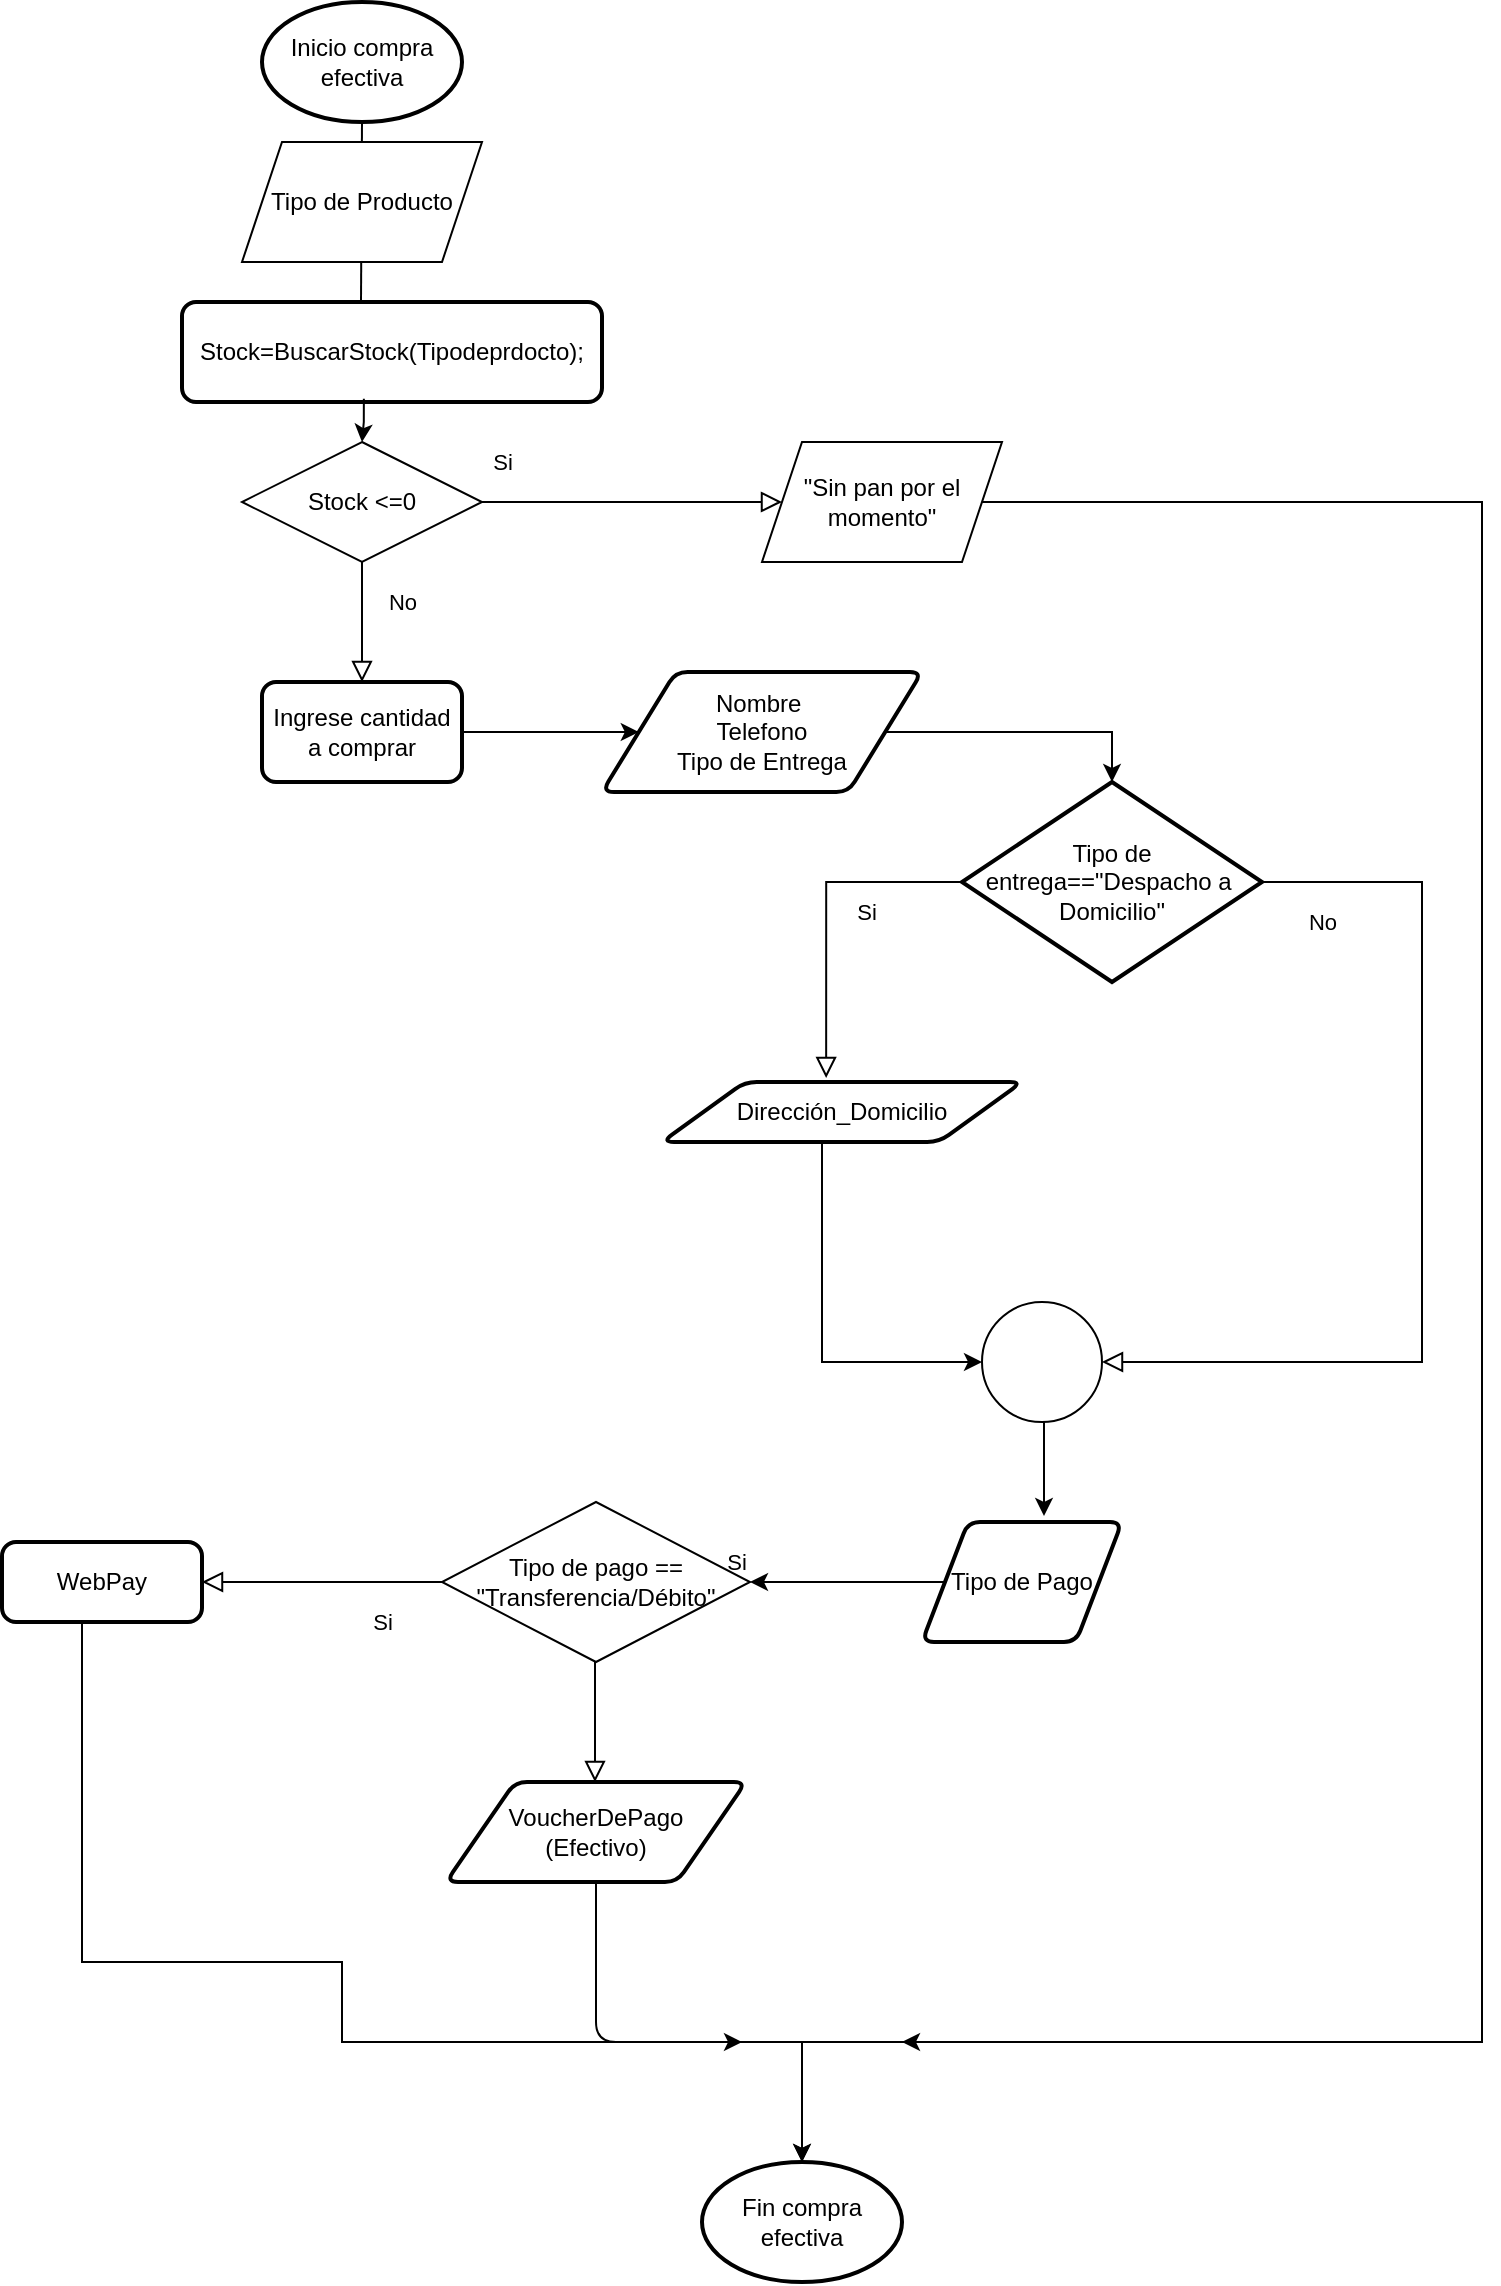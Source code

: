 <mxfile version="14.6.13" type="device"><diagram id="C5RBs43oDa-KdzZeNtuy" name="Page-1"><mxGraphModel dx="868" dy="482" grid="1" gridSize="10" guides="1" tooltips="1" connect="1" arrows="1" fold="1" page="1" pageScale="1" pageWidth="827" pageHeight="1169" math="0" shadow="0"><root><mxCell id="WIyWlLk6GJQsqaUBKTNV-0"/><mxCell id="WIyWlLk6GJQsqaUBKTNV-1" parent="WIyWlLk6GJQsqaUBKTNV-0"/><mxCell id="WIyWlLk6GJQsqaUBKTNV-4" value="Si" style="rounded=0;html=1;jettySize=auto;orthogonalLoop=1;fontSize=11;endArrow=block;endFill=0;endSize=8;strokeWidth=1;shadow=0;labelBackgroundColor=none;edgeStyle=orthogonalEdgeStyle;exitX=0.5;exitY=1;exitDx=0;exitDy=0;entryX=0.5;entryY=0;entryDx=0;entryDy=0;" parent="WIyWlLk6GJQsqaUBKTNV-1" source="iqIonpHL7D9t9YmP-7HE-4" target="iqIonpHL7D9t9YmP-7HE-18" edge="1"><mxGeometry x="-1" y="86" relative="1" as="geometry"><mxPoint x="-16" y="-50" as="offset"/><mxPoint x="220" y="330" as="sourcePoint"/><mxPoint x="220" y="280" as="targetPoint"/></mxGeometry></mxCell><mxCell id="WIyWlLk6GJQsqaUBKTNV-5" value="No" style="edgeStyle=orthogonalEdgeStyle;rounded=0;html=1;jettySize=auto;orthogonalLoop=1;fontSize=11;endArrow=block;endFill=0;endSize=8;strokeWidth=1;shadow=0;labelBackgroundColor=none;exitX=1;exitY=0.5;exitDx=0;exitDy=0;entryX=0;entryY=0.5;entryDx=0;entryDy=0;" parent="WIyWlLk6GJQsqaUBKTNV-1" source="iqIonpHL7D9t9YmP-7HE-4" target="iqIonpHL7D9t9YmP-7HE-9" edge="1"><mxGeometry x="-1" y="-64" relative="1" as="geometry"><mxPoint x="-40" y="-14" as="offset"/><mxPoint x="280" y="194.75" as="sourcePoint"/><mxPoint x="380" y="210" as="targetPoint"/><Array as="points"/></mxGeometry></mxCell><mxCell id="iqIonpHL7D9t9YmP-7HE-1" value="" style="rounded=0;html=1;jettySize=auto;orthogonalLoop=1;fontSize=11;endArrow=none;endFill=0;endSize=8;strokeWidth=1;shadow=0;labelBackgroundColor=none;edgeStyle=orthogonalEdgeStyle;exitX=0.5;exitY=1;exitDx=0;exitDy=0;exitPerimeter=0;" parent="WIyWlLk6GJQsqaUBKTNV-1" source="iqIonpHL7D9t9YmP-7HE-48" edge="1"><mxGeometry relative="1" as="geometry"><mxPoint x="219.5" y="60" as="sourcePoint"/><mxPoint x="219.5" y="160" as="targetPoint"/></mxGeometry></mxCell><mxCell id="iqIonpHL7D9t9YmP-7HE-2" value="Tipo de Producto" style="shape=parallelogram;perimeter=parallelogramPerimeter;whiteSpace=wrap;html=1;fixedSize=1;" parent="WIyWlLk6GJQsqaUBKTNV-1" vertex="1"><mxGeometry x="160" y="80" width="120" height="60" as="geometry"/></mxCell><mxCell id="iqIonpHL7D9t9YmP-7HE-4" value="Stock &amp;lt;=0" style="rhombus;whiteSpace=wrap;html=1;" parent="WIyWlLk6GJQsqaUBKTNV-1" vertex="1"><mxGeometry x="160" y="230" width="120" height="60" as="geometry"/></mxCell><mxCell id="iqIonpHL7D9t9YmP-7HE-9" value="&quot;Sin pan por el momento&quot;" style="shape=parallelogram;perimeter=parallelogramPerimeter;whiteSpace=wrap;html=1;fixedSize=1;" parent="WIyWlLk6GJQsqaUBKTNV-1" vertex="1"><mxGeometry x="420" y="230" width="120" height="60" as="geometry"/></mxCell><mxCell id="iqIonpHL7D9t9YmP-7HE-18" value="Ingrese cantidad a comprar" style="rounded=1;whiteSpace=wrap;html=1;absoluteArcSize=1;arcSize=14;strokeWidth=2;" parent="WIyWlLk6GJQsqaUBKTNV-1" vertex="1"><mxGeometry x="170" y="350" width="100" height="50" as="geometry"/></mxCell><mxCell id="iqIonpHL7D9t9YmP-7HE-19" value="" style="endArrow=classic;html=1;rounded=0;edgeStyle=orthogonalEdgeStyle;exitX=1;exitY=0.5;exitDx=0;exitDy=0;entryX=0;entryY=0.5;entryDx=0;entryDy=0;" parent="WIyWlLk6GJQsqaUBKTNV-1" source="iqIonpHL7D9t9YmP-7HE-18" target="iqIonpHL7D9t9YmP-7HE-38" edge="1"><mxGeometry width="50" height="50" relative="1" as="geometry"><mxPoint x="340" y="350" as="sourcePoint"/><mxPoint x="340" y="375" as="targetPoint"/><Array as="points"/></mxGeometry></mxCell><mxCell id="iqIonpHL7D9t9YmP-7HE-27" value="Dirección_Domicilio" style="shape=parallelogram;html=1;strokeWidth=2;perimeter=parallelogramPerimeter;whiteSpace=wrap;rounded=1;arcSize=12;size=0.23;" parent="WIyWlLk6GJQsqaUBKTNV-1" vertex="1"><mxGeometry x="370" y="550" width="180" height="30" as="geometry"/></mxCell><mxCell id="iqIonpHL7D9t9YmP-7HE-30" value="" style="endArrow=classic;html=1;rounded=0;edgeStyle=orthogonalEdgeStyle;entryX=0;entryY=0.5;entryDx=0;entryDy=0;entryPerimeter=0;" parent="WIyWlLk6GJQsqaUBKTNV-1" source="iqIonpHL7D9t9YmP-7HE-27" target="iqIonpHL7D9t9YmP-7HE-43" edge="1"><mxGeometry width="50" height="50" relative="1" as="geometry"><mxPoint x="300" y="490" as="sourcePoint"/><mxPoint x="450" y="860" as="targetPoint"/><Array as="points"><mxPoint x="450" y="690"/></Array></mxGeometry></mxCell><mxCell id="iqIonpHL7D9t9YmP-7HE-34" value="&lt;span&gt;Stock=BuscarStock(Tipodeprdocto);&lt;br&gt;&lt;/span&gt;" style="rounded=1;whiteSpace=wrap;html=1;absoluteArcSize=1;arcSize=14;strokeWidth=2;" parent="WIyWlLk6GJQsqaUBKTNV-1" vertex="1"><mxGeometry x="130" y="160" width="210" height="50" as="geometry"/></mxCell><mxCell id="iqIonpHL7D9t9YmP-7HE-38" value="Nombre&amp;nbsp;&lt;br&gt;Telefono&lt;br&gt;Tipo de Entrega" style="shape=parallelogram;html=1;strokeWidth=2;perimeter=parallelogramPerimeter;whiteSpace=wrap;rounded=1;arcSize=12;size=0.23;" parent="WIyWlLk6GJQsqaUBKTNV-1" vertex="1"><mxGeometry x="340" y="345" width="160" height="60" as="geometry"/></mxCell><mxCell id="iqIonpHL7D9t9YmP-7HE-40" value="Tipo de entrega==&quot;Despacho a&amp;nbsp; Domicilio&quot;" style="strokeWidth=2;html=1;shape=mxgraph.flowchart.decision;whiteSpace=wrap;" parent="WIyWlLk6GJQsqaUBKTNV-1" vertex="1"><mxGeometry x="520" y="400" width="150" height="100" as="geometry"/></mxCell><mxCell id="iqIonpHL7D9t9YmP-7HE-41" value="Si" style="rounded=0;html=1;jettySize=auto;orthogonalLoop=1;fontSize=11;endArrow=block;endFill=0;endSize=8;strokeWidth=1;shadow=0;labelBackgroundColor=none;edgeStyle=orthogonalEdgeStyle;exitX=0;exitY=0.5;exitDx=0;exitDy=0;exitPerimeter=0;entryX=0.456;entryY=-0.067;entryDx=0;entryDy=0;entryPerimeter=0;" parent="WIyWlLk6GJQsqaUBKTNV-1" source="iqIonpHL7D9t9YmP-7HE-40" target="iqIonpHL7D9t9YmP-7HE-27" edge="1"><mxGeometry y="20" relative="1" as="geometry"><mxPoint as="offset"/><mxPoint x="460" y="420" as="sourcePoint"/><mxPoint x="460" y="490" as="targetPoint"/></mxGeometry></mxCell><mxCell id="iqIonpHL7D9t9YmP-7HE-42" value="No" style="edgeStyle=orthogonalEdgeStyle;rounded=0;html=1;jettySize=auto;orthogonalLoop=1;fontSize=11;endArrow=block;endFill=0;endSize=8;strokeWidth=1;shadow=0;labelBackgroundColor=none;exitX=1;exitY=0.5;exitDx=0;exitDy=0;exitPerimeter=0;entryX=1;entryY=0.5;entryDx=0;entryDy=0;entryPerimeter=0;" parent="WIyWlLk6GJQsqaUBKTNV-1" source="iqIonpHL7D9t9YmP-7HE-40" target="iqIonpHL7D9t9YmP-7HE-43" edge="1"><mxGeometry x="-0.875" y="-20" relative="1" as="geometry"><mxPoint as="offset"/><mxPoint x="640" y="430" as="sourcePoint"/><mxPoint x="570" y="830" as="targetPoint"/><Array as="points"><mxPoint x="750" y="450"/><mxPoint x="750" y="690"/></Array></mxGeometry></mxCell><mxCell id="iqIonpHL7D9t9YmP-7HE-43" value="" style="verticalLabelPosition=bottom;verticalAlign=top;html=1;shape=mxgraph.flowchart.on-page_reference;" parent="WIyWlLk6GJQsqaUBKTNV-1" vertex="1"><mxGeometry x="530" y="660" width="60" height="60" as="geometry"/></mxCell><mxCell id="iqIonpHL7D9t9YmP-7HE-47" value="Fin compra efectiva" style="strokeWidth=2;html=1;shape=mxgraph.flowchart.start_1;whiteSpace=wrap;" parent="WIyWlLk6GJQsqaUBKTNV-1" vertex="1"><mxGeometry x="390" y="1090" width="100" height="60" as="geometry"/></mxCell><mxCell id="iqIonpHL7D9t9YmP-7HE-48" value="Inicio compra efectiva" style="strokeWidth=2;html=1;shape=mxgraph.flowchart.start_1;whiteSpace=wrap;" parent="WIyWlLk6GJQsqaUBKTNV-1" vertex="1"><mxGeometry x="170" y="10" width="100" height="60" as="geometry"/></mxCell><mxCell id="iqIonpHL7D9t9YmP-7HE-49" value="" style="endArrow=classic;html=1;rounded=0;edgeStyle=orthogonalEdgeStyle;exitX=1;exitY=0.5;exitDx=0;exitDy=0;entryX=0.5;entryY=0;entryDx=0;entryDy=0;entryPerimeter=0;" parent="WIyWlLk6GJQsqaUBKTNV-1" source="iqIonpHL7D9t9YmP-7HE-38" target="iqIonpHL7D9t9YmP-7HE-40" edge="1"><mxGeometry width="50" height="50" relative="1" as="geometry"><mxPoint x="300" y="400" as="sourcePoint"/><mxPoint x="590" y="375" as="targetPoint"/></mxGeometry></mxCell><mxCell id="iqIonpHL7D9t9YmP-7HE-50" value="" style="endArrow=classic;html=1;rounded=0;edgeStyle=orthogonalEdgeStyle;exitX=0.433;exitY=0.967;exitDx=0;exitDy=0;exitPerimeter=0;entryX=0.5;entryY=0;entryDx=0;entryDy=0;" parent="WIyWlLk6GJQsqaUBKTNV-1" source="iqIonpHL7D9t9YmP-7HE-34" target="iqIonpHL7D9t9YmP-7HE-4" edge="1"><mxGeometry width="50" height="50" relative="1" as="geometry"><mxPoint x="300" y="200" as="sourcePoint"/><mxPoint x="350" y="150" as="targetPoint"/></mxGeometry></mxCell><mxCell id="iqIonpHL7D9t9YmP-7HE-37" value="Tipo de Pago" style="shape=parallelogram;html=1;strokeWidth=2;perimeter=parallelogramPerimeter;whiteSpace=wrap;rounded=1;arcSize=12;size=0.23;" parent="WIyWlLk6GJQsqaUBKTNV-1" vertex="1"><mxGeometry x="500" y="770" width="100" height="60" as="geometry"/></mxCell><mxCell id="csPkUGo0-oZsHYr5pRIY-2" value="" style="endArrow=classic;html=1;rounded=0;edgeStyle=orthogonalEdgeStyle;exitX=0.5;exitY=1;exitDx=0;exitDy=0;exitPerimeter=0;entryX=0.61;entryY=-0.05;entryDx=0;entryDy=0;entryPerimeter=0;" parent="WIyWlLk6GJQsqaUBKTNV-1" source="iqIonpHL7D9t9YmP-7HE-43" target="iqIonpHL7D9t9YmP-7HE-37" edge="1"><mxGeometry width="50" height="50" relative="1" as="geometry"><mxPoint x="460" y="590" as="sourcePoint"/><mxPoint x="460" y="931" as="targetPoint"/><Array as="points"><mxPoint x="561" y="720"/></Array></mxGeometry></mxCell><mxCell id="csPkUGo0-oZsHYr5pRIY-3" value="Tipo de pago == &quot;Transferencia/Débito&quot;" style="rhombus;whiteSpace=wrap;html=1;" parent="WIyWlLk6GJQsqaUBKTNV-1" vertex="1"><mxGeometry x="260" y="760" width="154" height="80" as="geometry"/></mxCell><mxCell id="csPkUGo0-oZsHYr5pRIY-4" value="" style="endArrow=classic;html=1;exitX=0;exitY=0.5;exitDx=0;exitDy=0;entryX=1;entryY=0.5;entryDx=0;entryDy=0;" parent="WIyWlLk6GJQsqaUBKTNV-1" source="iqIonpHL7D9t9YmP-7HE-37" target="csPkUGo0-oZsHYr5pRIY-3" edge="1"><mxGeometry width="50" height="50" relative="1" as="geometry"><mxPoint x="420" y="930" as="sourcePoint"/><mxPoint x="470" y="880" as="targetPoint"/></mxGeometry></mxCell><mxCell id="csPkUGo0-oZsHYr5pRIY-5" value="Si" style="rounded=0;html=1;jettySize=auto;orthogonalLoop=1;fontSize=11;endArrow=block;endFill=0;endSize=8;strokeWidth=1;shadow=0;labelBackgroundColor=none;edgeStyle=orthogonalEdgeStyle;exitX=0;exitY=0.5;exitDx=0;exitDy=0;exitPerimeter=0;" parent="WIyWlLk6GJQsqaUBKTNV-1" edge="1"><mxGeometry x="-0.5" y="20" relative="1" as="geometry"><mxPoint as="offset"/><mxPoint x="260" y="800.01" as="sourcePoint"/><mxPoint x="140" y="800" as="targetPoint"/></mxGeometry></mxCell><mxCell id="csPkUGo0-oZsHYr5pRIY-6" value="Si" style="rounded=0;html=1;jettySize=auto;orthogonalLoop=1;fontSize=11;endArrow=block;endFill=0;endSize=8;strokeWidth=1;shadow=0;labelBackgroundColor=none;edgeStyle=orthogonalEdgeStyle;exitX=0.5;exitY=1;exitDx=0;exitDy=0;entryX=0.5;entryY=0;entryDx=0;entryDy=0;" parent="WIyWlLk6GJQsqaUBKTNV-1" edge="1"><mxGeometry x="-1" y="86" relative="1" as="geometry"><mxPoint x="-16" y="-50" as="offset"/><mxPoint x="336.5" y="840" as="sourcePoint"/><mxPoint x="336.5" y="900" as="targetPoint"/></mxGeometry></mxCell><mxCell id="csPkUGo0-oZsHYr5pRIY-7" value="WebPay" style="rounded=1;whiteSpace=wrap;html=1;absoluteArcSize=1;arcSize=14;strokeWidth=2;" parent="WIyWlLk6GJQsqaUBKTNV-1" vertex="1"><mxGeometry x="40" y="780" width="100" height="40" as="geometry"/></mxCell><mxCell id="csPkUGo0-oZsHYr5pRIY-8" value="VoucherDePago&lt;br&gt;(Efectivo)" style="shape=parallelogram;html=1;strokeWidth=2;perimeter=parallelogramPerimeter;whiteSpace=wrap;rounded=1;arcSize=12;size=0.23;" parent="WIyWlLk6GJQsqaUBKTNV-1" vertex="1"><mxGeometry x="262" y="900" width="150" height="50" as="geometry"/></mxCell><mxCell id="csPkUGo0-oZsHYr5pRIY-9" value="" style="endArrow=classic;html=1;rounded=0;edgeStyle=orthogonalEdgeStyle;" parent="WIyWlLk6GJQsqaUBKTNV-1" edge="1"><mxGeometry width="50" height="50" relative="1" as="geometry"><mxPoint x="80" y="820" as="sourcePoint"/><mxPoint x="440" y="1090" as="targetPoint"/><Array as="points"><mxPoint x="80" y="990"/><mxPoint x="210" y="990"/><mxPoint x="210" y="1030"/><mxPoint x="440" y="1030"/><mxPoint x="440" y="1090"/></Array></mxGeometry></mxCell><mxCell id="gAXuVFbl-dpn64uYOf-4-1" value="" style="endArrow=classic;html=1;rounded=0;edgeStyle=orthogonalEdgeStyle;entryX=0.5;entryY=0;entryDx=0;entryDy=0;entryPerimeter=0;" parent="WIyWlLk6GJQsqaUBKTNV-1" source="iqIonpHL7D9t9YmP-7HE-9" edge="1" target="iqIonpHL7D9t9YmP-7HE-47"><mxGeometry width="50" height="50" relative="1" as="geometry"><mxPoint x="780" y="290" as="sourcePoint"/><mxPoint x="420" y="1070" as="targetPoint"/><Array as="points"><mxPoint x="780" y="260"/><mxPoint x="780" y="1030"/><mxPoint x="440" y="1030"/></Array></mxGeometry></mxCell><mxCell id="ejWtdplqOX5vCtSP0d9F-0" value="" style="endArrow=classic;html=1;" edge="1" parent="WIyWlLk6GJQsqaUBKTNV-1" source="csPkUGo0-oZsHYr5pRIY-8"><mxGeometry width="50" height="50" relative="1" as="geometry"><mxPoint x="390" y="980" as="sourcePoint"/><mxPoint x="410" y="1030" as="targetPoint"/><Array as="points"><mxPoint x="337" y="1030"/></Array></mxGeometry></mxCell><mxCell id="ejWtdplqOX5vCtSP0d9F-1" value="" style="endArrow=classic;html=1;" edge="1" parent="WIyWlLk6GJQsqaUBKTNV-1"><mxGeometry width="50" height="50" relative="1" as="geometry"><mxPoint x="630" y="1030" as="sourcePoint"/><mxPoint x="490" y="1030" as="targetPoint"/></mxGeometry></mxCell></root></mxGraphModel></diagram></mxfile>